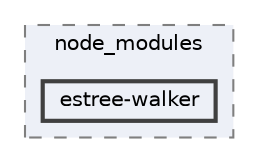 digraph "pkiclassroomrescheduler/src/main/frontend/node_modules/estree-walker"
{
 // LATEX_PDF_SIZE
  bgcolor="transparent";
  edge [fontname=Helvetica,fontsize=10,labelfontname=Helvetica,labelfontsize=10];
  node [fontname=Helvetica,fontsize=10,shape=box,height=0.2,width=0.4];
  compound=true
  subgraph clusterdir_72953eda66ccb3a2722c28e1c3e6c23b {
    graph [ bgcolor="#edf0f7", pencolor="grey50", label="node_modules", fontname=Helvetica,fontsize=10 style="filled,dashed", URL="dir_72953eda66ccb3a2722c28e1c3e6c23b.html",tooltip=""]
  dir_10c782209f32eec1f9b53bbe60fe34e4 [label="estree-walker", fillcolor="#edf0f7", color="grey25", style="filled,bold", URL="dir_10c782209f32eec1f9b53bbe60fe34e4.html",tooltip=""];
  }
}
